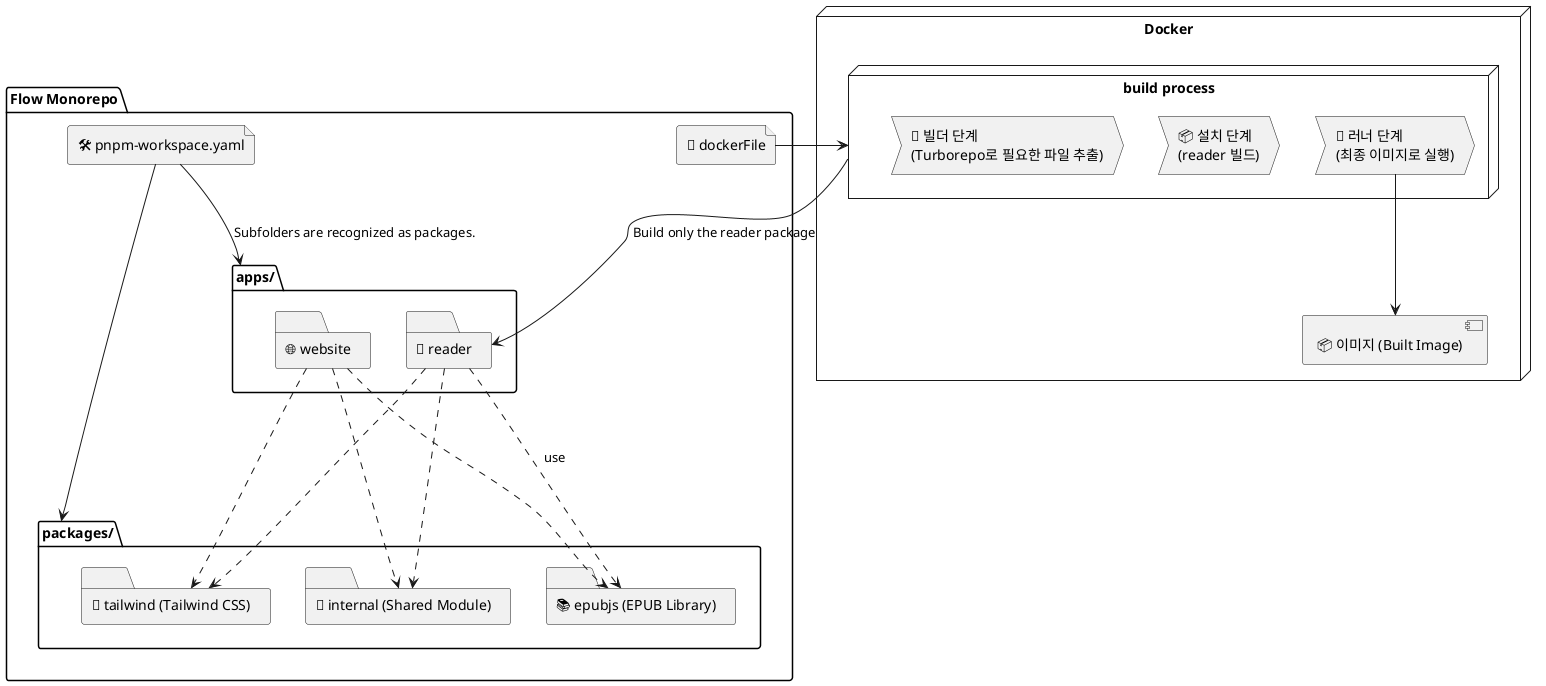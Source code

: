 @startuml


folder "Flow Monorepo" as monorepo {


    folder "packages/" as packages {
        folder "📚 epubjs (EPUB Library)" as epubjs
        folder "🔧 internal (Shared Module)" as internal
        folder "🎨 tailwind (Tailwind CSS)" as tailwind
    }

 
    folder "apps/" as apps {
        folder "🌐 website" as website
        folder "📖 reader" as reader
    }


    file "🛠️ pnpm-workspace.yaml" as pnpm
    file "🐳 dockerFile" as dockerfile
}


node "Docker" as docker {
    node "build process" as process {
        process "🚀 러너 단계\n(최종 이미지로 실행)" as runner
        process "📦 설치 단계\n(reader 빌드)" as installer
        process "🔧 빌더 단계\n(Turborepo로 필요한 파일 추출)" as builder
    }

    component "📦 이미지 (Built Image)" as docker_image
}

dockerfile -> process
runner-->docker_image



pnpm --> apps : Subfolders are recognized as packages.
pnpm --> packages 


reader ...> internal 
reader ...> tailwind 
reader ...> epubjs : use


website ...> internal
website ...> tailwind 
website ...> epubjs 

process --> reader: Build only the reader package

@enduml
